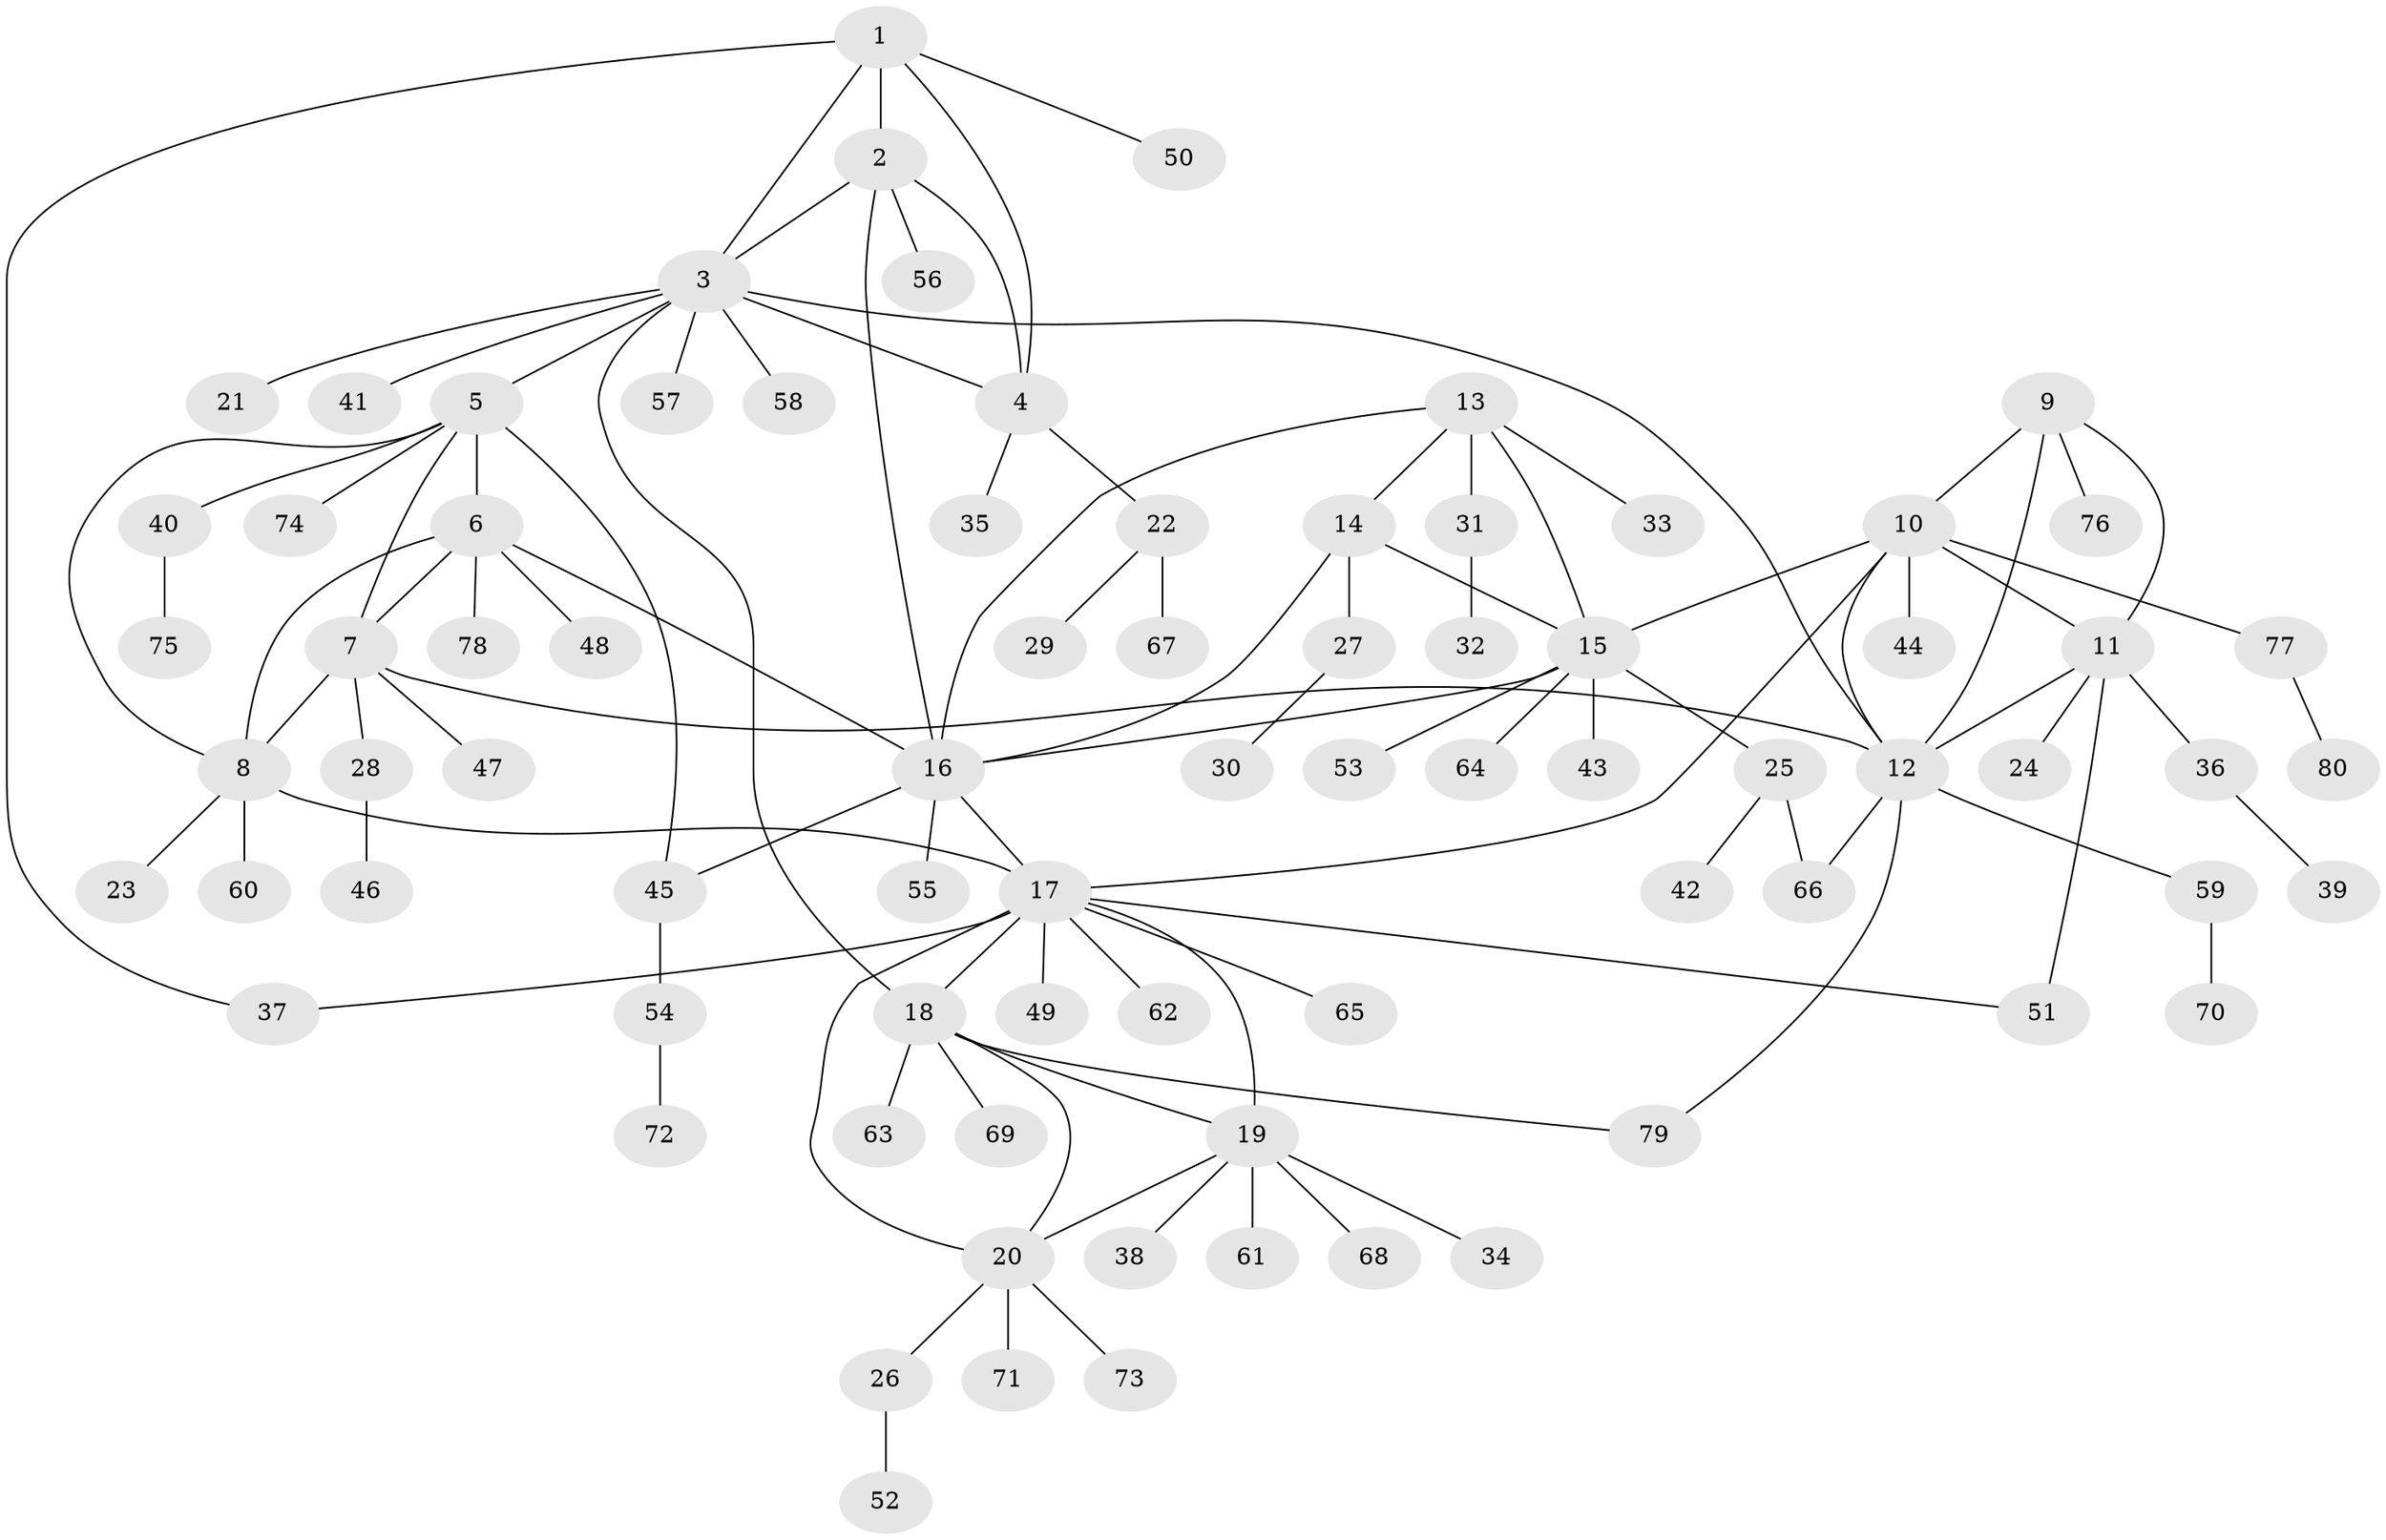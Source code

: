 // Generated by graph-tools (version 1.1) at 2025/37/03/09/25 02:37:46]
// undirected, 80 vertices, 105 edges
graph export_dot {
graph [start="1"]
  node [color=gray90,style=filled];
  1;
  2;
  3;
  4;
  5;
  6;
  7;
  8;
  9;
  10;
  11;
  12;
  13;
  14;
  15;
  16;
  17;
  18;
  19;
  20;
  21;
  22;
  23;
  24;
  25;
  26;
  27;
  28;
  29;
  30;
  31;
  32;
  33;
  34;
  35;
  36;
  37;
  38;
  39;
  40;
  41;
  42;
  43;
  44;
  45;
  46;
  47;
  48;
  49;
  50;
  51;
  52;
  53;
  54;
  55;
  56;
  57;
  58;
  59;
  60;
  61;
  62;
  63;
  64;
  65;
  66;
  67;
  68;
  69;
  70;
  71;
  72;
  73;
  74;
  75;
  76;
  77;
  78;
  79;
  80;
  1 -- 2;
  1 -- 3;
  1 -- 4;
  1 -- 37;
  1 -- 50;
  2 -- 3;
  2 -- 4;
  2 -- 16;
  2 -- 56;
  3 -- 4;
  3 -- 5;
  3 -- 12;
  3 -- 18;
  3 -- 21;
  3 -- 41;
  3 -- 57;
  3 -- 58;
  4 -- 22;
  4 -- 35;
  5 -- 6;
  5 -- 7;
  5 -- 8;
  5 -- 40;
  5 -- 45;
  5 -- 74;
  6 -- 7;
  6 -- 8;
  6 -- 16;
  6 -- 48;
  6 -- 78;
  7 -- 8;
  7 -- 12;
  7 -- 28;
  7 -- 47;
  8 -- 17;
  8 -- 23;
  8 -- 60;
  9 -- 10;
  9 -- 11;
  9 -- 12;
  9 -- 76;
  10 -- 11;
  10 -- 12;
  10 -- 15;
  10 -- 17;
  10 -- 44;
  10 -- 77;
  11 -- 12;
  11 -- 24;
  11 -- 36;
  11 -- 51;
  12 -- 59;
  12 -- 66;
  12 -- 79;
  13 -- 14;
  13 -- 15;
  13 -- 16;
  13 -- 31;
  13 -- 33;
  14 -- 15;
  14 -- 16;
  14 -- 27;
  15 -- 16;
  15 -- 25;
  15 -- 43;
  15 -- 53;
  15 -- 64;
  16 -- 17;
  16 -- 45;
  16 -- 55;
  17 -- 18;
  17 -- 19;
  17 -- 20;
  17 -- 37;
  17 -- 49;
  17 -- 51;
  17 -- 62;
  17 -- 65;
  18 -- 19;
  18 -- 20;
  18 -- 63;
  18 -- 69;
  18 -- 79;
  19 -- 20;
  19 -- 34;
  19 -- 38;
  19 -- 61;
  19 -- 68;
  20 -- 26;
  20 -- 71;
  20 -- 73;
  22 -- 29;
  22 -- 67;
  25 -- 42;
  25 -- 66;
  26 -- 52;
  27 -- 30;
  28 -- 46;
  31 -- 32;
  36 -- 39;
  40 -- 75;
  45 -- 54;
  54 -- 72;
  59 -- 70;
  77 -- 80;
}
